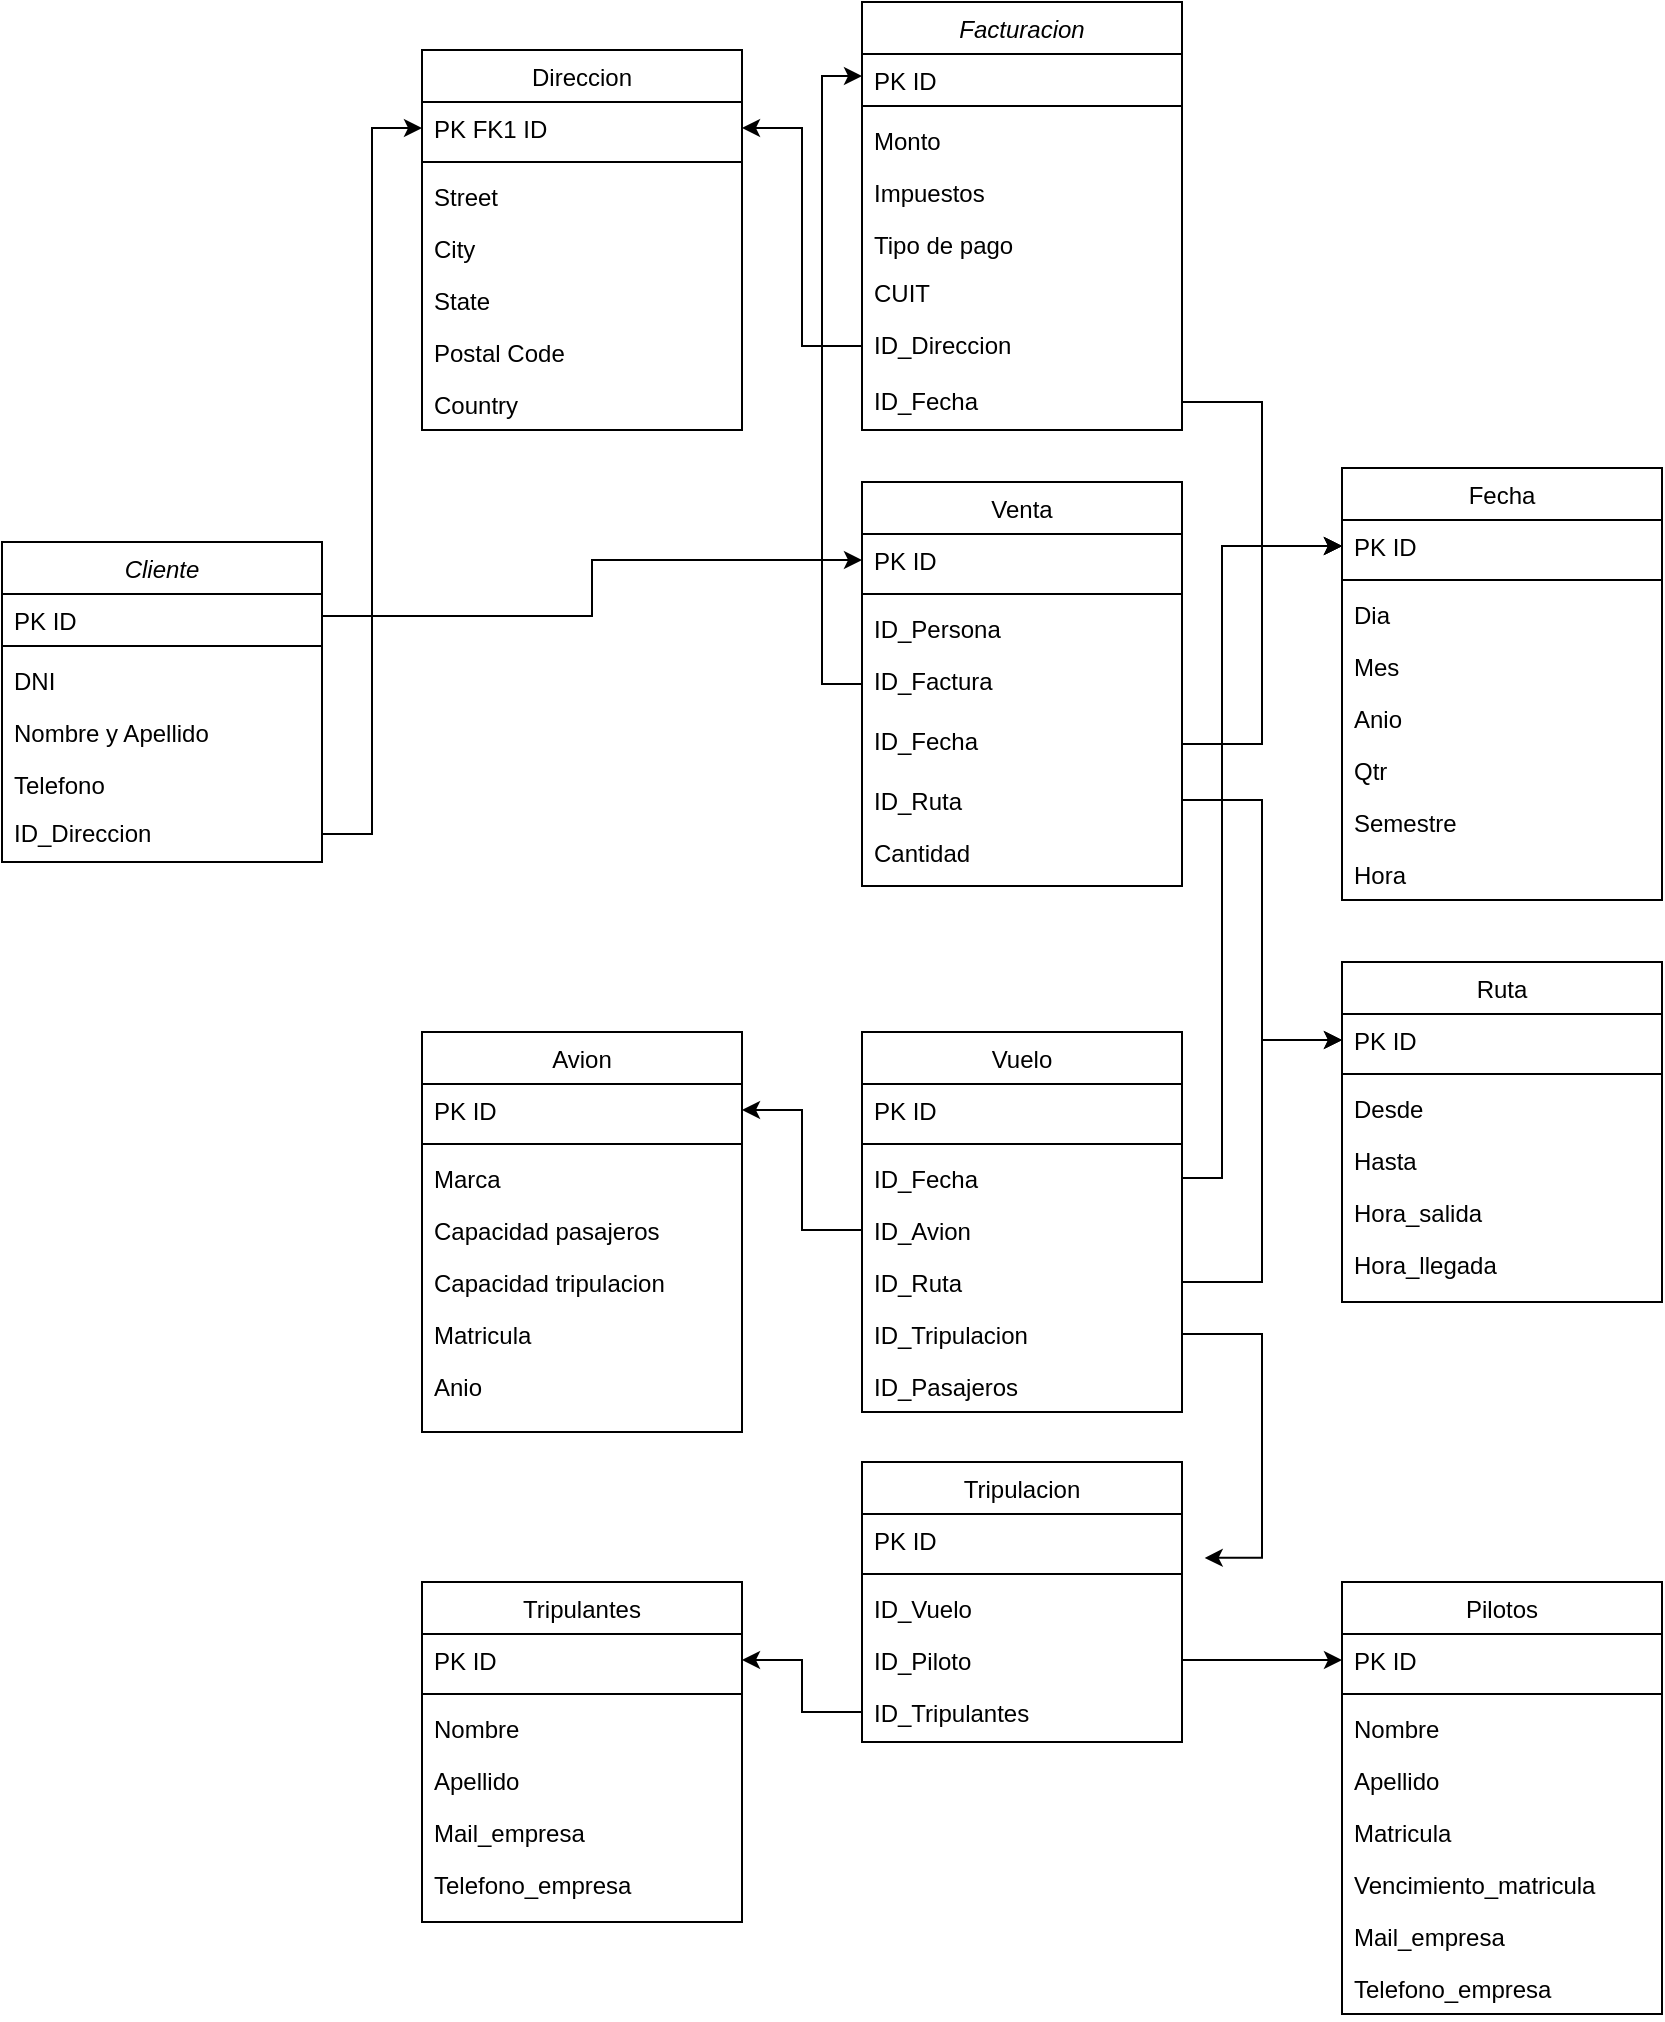 <mxfile version="22.1.21" type="github">
  <diagram id="C5RBs43oDa-KdzZeNtuy" name="Page-1">
    <mxGraphModel dx="1400" dy="1865" grid="1" gridSize="10" guides="1" tooltips="1" connect="1" arrows="1" fold="1" page="1" pageScale="1" pageWidth="827" pageHeight="1169" math="0" shadow="0">
      <root>
        <mxCell id="WIyWlLk6GJQsqaUBKTNV-0" />
        <mxCell id="WIyWlLk6GJQsqaUBKTNV-1" parent="WIyWlLk6GJQsqaUBKTNV-0" />
        <mxCell id="zkfFHV4jXpPFQw0GAbJ--0" value="Cliente" style="swimlane;fontStyle=2;align=center;verticalAlign=top;childLayout=stackLayout;horizontal=1;startSize=26;horizontalStack=0;resizeParent=1;resizeLast=0;collapsible=1;marginBottom=0;rounded=0;shadow=0;strokeWidth=1;" parent="WIyWlLk6GJQsqaUBKTNV-1" vertex="1">
          <mxGeometry x="20" y="90" width="160" height="160" as="geometry">
            <mxRectangle x="220" y="120" width="160" height="26" as="alternateBounds" />
          </mxGeometry>
        </mxCell>
        <mxCell id="zkfFHV4jXpPFQw0GAbJ--1" value="PK ID" style="text;align=left;verticalAlign=top;spacingLeft=4;spacingRight=4;overflow=hidden;rotatable=0;points=[[0,0.5],[1,0.5]];portConstraint=eastwest;" parent="zkfFHV4jXpPFQw0GAbJ--0" vertex="1">
          <mxGeometry y="26" width="160" height="22" as="geometry" />
        </mxCell>
        <mxCell id="vyVPc0j1mXioFstfJVL9-6" value="" style="line;html=1;strokeWidth=1;align=left;verticalAlign=middle;spacingTop=-1;spacingLeft=3;spacingRight=3;rotatable=0;labelPosition=right;points=[];portConstraint=eastwest;" vertex="1" parent="zkfFHV4jXpPFQw0GAbJ--0">
          <mxGeometry y="48" width="160" height="8" as="geometry" />
        </mxCell>
        <mxCell id="vyVPc0j1mXioFstfJVL9-7" value="DNI" style="text;align=left;verticalAlign=top;spacingLeft=4;spacingRight=4;overflow=hidden;rotatable=0;points=[[0,0.5],[1,0.5]];portConstraint=eastwest;rounded=0;shadow=0;html=0;" vertex="1" parent="zkfFHV4jXpPFQw0GAbJ--0">
          <mxGeometry y="56" width="160" height="26" as="geometry" />
        </mxCell>
        <mxCell id="zkfFHV4jXpPFQw0GAbJ--2" value="Nombre y Apellido" style="text;align=left;verticalAlign=top;spacingLeft=4;spacingRight=4;overflow=hidden;rotatable=0;points=[[0,0.5],[1,0.5]];portConstraint=eastwest;rounded=0;shadow=0;html=0;" parent="zkfFHV4jXpPFQw0GAbJ--0" vertex="1">
          <mxGeometry y="82" width="160" height="26" as="geometry" />
        </mxCell>
        <mxCell id="vyVPc0j1mXioFstfJVL9-1" value="Telefono" style="text;align=left;verticalAlign=top;spacingLeft=4;spacingRight=4;overflow=hidden;rotatable=0;points=[[0,0.5],[1,0.5]];portConstraint=eastwest;rounded=0;shadow=0;html=0;" vertex="1" parent="zkfFHV4jXpPFQw0GAbJ--0">
          <mxGeometry y="108" width="160" height="24" as="geometry" />
        </mxCell>
        <mxCell id="zkfFHV4jXpPFQw0GAbJ--3" value="ID_Direccion" style="text;align=left;verticalAlign=top;spacingLeft=4;spacingRight=4;overflow=hidden;rotatable=0;points=[[0,0.5],[1,0.5]];portConstraint=eastwest;rounded=0;shadow=0;html=0;" parent="zkfFHV4jXpPFQw0GAbJ--0" vertex="1">
          <mxGeometry y="132" width="160" height="28" as="geometry" />
        </mxCell>
        <mxCell id="zkfFHV4jXpPFQw0GAbJ--6" value="Venta" style="swimlane;fontStyle=0;align=center;verticalAlign=top;childLayout=stackLayout;horizontal=1;startSize=26;horizontalStack=0;resizeParent=1;resizeLast=0;collapsible=1;marginBottom=0;rounded=0;shadow=0;strokeWidth=1;" parent="WIyWlLk6GJQsqaUBKTNV-1" vertex="1">
          <mxGeometry x="450" y="60" width="160" height="202" as="geometry">
            <mxRectangle x="130" y="380" width="160" height="26" as="alternateBounds" />
          </mxGeometry>
        </mxCell>
        <mxCell id="zkfFHV4jXpPFQw0GAbJ--7" value="PK ID" style="text;align=left;verticalAlign=top;spacingLeft=4;spacingRight=4;overflow=hidden;rotatable=0;points=[[0,0.5],[1,0.5]];portConstraint=eastwest;" parent="zkfFHV4jXpPFQw0GAbJ--6" vertex="1">
          <mxGeometry y="26" width="160" height="26" as="geometry" />
        </mxCell>
        <mxCell id="vyVPc0j1mXioFstfJVL9-13" value="" style="line;html=1;strokeWidth=1;align=left;verticalAlign=middle;spacingTop=-1;spacingLeft=3;spacingRight=3;rotatable=0;labelPosition=right;points=[];portConstraint=eastwest;" vertex="1" parent="zkfFHV4jXpPFQw0GAbJ--6">
          <mxGeometry y="52" width="160" height="8" as="geometry" />
        </mxCell>
        <mxCell id="zkfFHV4jXpPFQw0GAbJ--8" value="ID_Persona" style="text;align=left;verticalAlign=top;spacingLeft=4;spacingRight=4;overflow=hidden;rotatable=0;points=[[0,0.5],[1,0.5]];portConstraint=eastwest;rounded=0;shadow=0;html=0;" parent="zkfFHV4jXpPFQw0GAbJ--6" vertex="1">
          <mxGeometry y="60" width="160" height="26" as="geometry" />
        </mxCell>
        <mxCell id="vyVPc0j1mXioFstfJVL9-26" value="ID_Factura" style="text;align=left;verticalAlign=top;spacingLeft=4;spacingRight=4;overflow=hidden;rotatable=0;points=[[0,0.5],[1,0.5]];portConstraint=eastwest;rounded=0;shadow=0;html=0;" vertex="1" parent="zkfFHV4jXpPFQw0GAbJ--6">
          <mxGeometry y="86" width="160" height="30" as="geometry" />
        </mxCell>
        <mxCell id="vyVPc0j1mXioFstfJVL9-14" value="ID_Fecha" style="text;align=left;verticalAlign=top;spacingLeft=4;spacingRight=4;overflow=hidden;rotatable=0;points=[[0,0.5],[1,0.5]];portConstraint=eastwest;rounded=0;shadow=0;html=0;" vertex="1" parent="zkfFHV4jXpPFQw0GAbJ--6">
          <mxGeometry y="116" width="160" height="30" as="geometry" />
        </mxCell>
        <mxCell id="vyVPc0j1mXioFstfJVL9-10" value="ID_Ruta" style="text;align=left;verticalAlign=top;spacingLeft=4;spacingRight=4;overflow=hidden;rotatable=0;points=[[0,0.5],[1,0.5]];portConstraint=eastwest;rounded=0;shadow=0;html=0;" vertex="1" parent="zkfFHV4jXpPFQw0GAbJ--6">
          <mxGeometry y="146" width="160" height="26" as="geometry" />
        </mxCell>
        <mxCell id="vyVPc0j1mXioFstfJVL9-12" value="Cantidad " style="text;align=left;verticalAlign=top;spacingLeft=4;spacingRight=4;overflow=hidden;rotatable=0;points=[[0,0.5],[1,0.5]];portConstraint=eastwest;rounded=0;shadow=0;html=0;" vertex="1" parent="zkfFHV4jXpPFQw0GAbJ--6">
          <mxGeometry y="172" width="160" height="30" as="geometry" />
        </mxCell>
        <mxCell id="zkfFHV4jXpPFQw0GAbJ--13" value="Fecha" style="swimlane;fontStyle=0;align=center;verticalAlign=top;childLayout=stackLayout;horizontal=1;startSize=26;horizontalStack=0;resizeParent=1;resizeLast=0;collapsible=1;marginBottom=0;rounded=0;shadow=0;strokeWidth=1;" parent="WIyWlLk6GJQsqaUBKTNV-1" vertex="1">
          <mxGeometry x="690" y="53" width="160" height="216" as="geometry">
            <mxRectangle x="340" y="380" width="170" height="26" as="alternateBounds" />
          </mxGeometry>
        </mxCell>
        <mxCell id="zkfFHV4jXpPFQw0GAbJ--14" value="PK ID" style="text;align=left;verticalAlign=top;spacingLeft=4;spacingRight=4;overflow=hidden;rotatable=0;points=[[0,0.5],[1,0.5]];portConstraint=eastwest;" parent="zkfFHV4jXpPFQw0GAbJ--13" vertex="1">
          <mxGeometry y="26" width="160" height="26" as="geometry" />
        </mxCell>
        <mxCell id="vyVPc0j1mXioFstfJVL9-25" value="" style="line;html=1;strokeWidth=1;align=left;verticalAlign=middle;spacingTop=-1;spacingLeft=3;spacingRight=3;rotatable=0;labelPosition=right;points=[];portConstraint=eastwest;" vertex="1" parent="zkfFHV4jXpPFQw0GAbJ--13">
          <mxGeometry y="52" width="160" height="8" as="geometry" />
        </mxCell>
        <mxCell id="vyVPc0j1mXioFstfJVL9-17" value="Dia" style="text;align=left;verticalAlign=top;spacingLeft=4;spacingRight=4;overflow=hidden;rotatable=0;points=[[0,0.5],[1,0.5]];portConstraint=eastwest;" vertex="1" parent="zkfFHV4jXpPFQw0GAbJ--13">
          <mxGeometry y="60" width="160" height="26" as="geometry" />
        </mxCell>
        <mxCell id="vyVPc0j1mXioFstfJVL9-18" value="Mes" style="text;align=left;verticalAlign=top;spacingLeft=4;spacingRight=4;overflow=hidden;rotatable=0;points=[[0,0.5],[1,0.5]];portConstraint=eastwest;" vertex="1" parent="zkfFHV4jXpPFQw0GAbJ--13">
          <mxGeometry y="86" width="160" height="26" as="geometry" />
        </mxCell>
        <mxCell id="vyVPc0j1mXioFstfJVL9-19" value="Anio" style="text;align=left;verticalAlign=top;spacingLeft=4;spacingRight=4;overflow=hidden;rotatable=0;points=[[0,0.5],[1,0.5]];portConstraint=eastwest;" vertex="1" parent="zkfFHV4jXpPFQw0GAbJ--13">
          <mxGeometry y="112" width="160" height="26" as="geometry" />
        </mxCell>
        <mxCell id="vyVPc0j1mXioFstfJVL9-20" value="Qtr" style="text;align=left;verticalAlign=top;spacingLeft=4;spacingRight=4;overflow=hidden;rotatable=0;points=[[0,0.5],[1,0.5]];portConstraint=eastwest;" vertex="1" parent="zkfFHV4jXpPFQw0GAbJ--13">
          <mxGeometry y="138" width="160" height="26" as="geometry" />
        </mxCell>
        <mxCell id="vyVPc0j1mXioFstfJVL9-21" value="Semestre" style="text;align=left;verticalAlign=top;spacingLeft=4;spacingRight=4;overflow=hidden;rotatable=0;points=[[0,0.5],[1,0.5]];portConstraint=eastwest;" vertex="1" parent="zkfFHV4jXpPFQw0GAbJ--13">
          <mxGeometry y="164" width="160" height="26" as="geometry" />
        </mxCell>
        <mxCell id="vyVPc0j1mXioFstfJVL9-22" value="Hora" style="text;align=left;verticalAlign=top;spacingLeft=4;spacingRight=4;overflow=hidden;rotatable=0;points=[[0,0.5],[1,0.5]];portConstraint=eastwest;" vertex="1" parent="zkfFHV4jXpPFQw0GAbJ--13">
          <mxGeometry y="190" width="160" height="26" as="geometry" />
        </mxCell>
        <mxCell id="zkfFHV4jXpPFQw0GAbJ--17" value="Direccion" style="swimlane;fontStyle=0;align=center;verticalAlign=top;childLayout=stackLayout;horizontal=1;startSize=26;horizontalStack=0;resizeParent=1;resizeLast=0;collapsible=1;marginBottom=0;rounded=0;shadow=0;strokeWidth=1;" parent="WIyWlLk6GJQsqaUBKTNV-1" vertex="1">
          <mxGeometry x="230" y="-156" width="160" height="190" as="geometry">
            <mxRectangle x="550" y="140" width="160" height="26" as="alternateBounds" />
          </mxGeometry>
        </mxCell>
        <mxCell id="vyVPc0j1mXioFstfJVL9-4" value="PK FK1 ID" style="text;align=left;verticalAlign=top;spacingLeft=4;spacingRight=4;overflow=hidden;rotatable=0;points=[[0,0.5],[1,0.5]];portConstraint=eastwest;" vertex="1" parent="zkfFHV4jXpPFQw0GAbJ--17">
          <mxGeometry y="26" width="160" height="26" as="geometry" />
        </mxCell>
        <mxCell id="vyVPc0j1mXioFstfJVL9-9" value="" style="line;html=1;strokeWidth=1;align=left;verticalAlign=middle;spacingTop=-1;spacingLeft=3;spacingRight=3;rotatable=0;labelPosition=right;points=[];portConstraint=eastwest;" vertex="1" parent="zkfFHV4jXpPFQw0GAbJ--17">
          <mxGeometry y="52" width="160" height="8" as="geometry" />
        </mxCell>
        <mxCell id="zkfFHV4jXpPFQw0GAbJ--18" value="Street" style="text;align=left;verticalAlign=top;spacingLeft=4;spacingRight=4;overflow=hidden;rotatable=0;points=[[0,0.5],[1,0.5]];portConstraint=eastwest;" parent="zkfFHV4jXpPFQw0GAbJ--17" vertex="1">
          <mxGeometry y="60" width="160" height="26" as="geometry" />
        </mxCell>
        <mxCell id="zkfFHV4jXpPFQw0GAbJ--19" value="City" style="text;align=left;verticalAlign=top;spacingLeft=4;spacingRight=4;overflow=hidden;rotatable=0;points=[[0,0.5],[1,0.5]];portConstraint=eastwest;rounded=0;shadow=0;html=0;" parent="zkfFHV4jXpPFQw0GAbJ--17" vertex="1">
          <mxGeometry y="86" width="160" height="26" as="geometry" />
        </mxCell>
        <mxCell id="zkfFHV4jXpPFQw0GAbJ--20" value="State" style="text;align=left;verticalAlign=top;spacingLeft=4;spacingRight=4;overflow=hidden;rotatable=0;points=[[0,0.5],[1,0.5]];portConstraint=eastwest;rounded=0;shadow=0;html=0;" parent="zkfFHV4jXpPFQw0GAbJ--17" vertex="1">
          <mxGeometry y="112" width="160" height="26" as="geometry" />
        </mxCell>
        <mxCell id="zkfFHV4jXpPFQw0GAbJ--21" value="Postal Code" style="text;align=left;verticalAlign=top;spacingLeft=4;spacingRight=4;overflow=hidden;rotatable=0;points=[[0,0.5],[1,0.5]];portConstraint=eastwest;rounded=0;shadow=0;html=0;" parent="zkfFHV4jXpPFQw0GAbJ--17" vertex="1">
          <mxGeometry y="138" width="160" height="26" as="geometry" />
        </mxCell>
        <mxCell id="zkfFHV4jXpPFQw0GAbJ--22" value="Country" style="text;align=left;verticalAlign=top;spacingLeft=4;spacingRight=4;overflow=hidden;rotatable=0;points=[[0,0.5],[1,0.5]];portConstraint=eastwest;rounded=0;shadow=0;html=0;" parent="zkfFHV4jXpPFQw0GAbJ--17" vertex="1">
          <mxGeometry y="164" width="160" height="26" as="geometry" />
        </mxCell>
        <mxCell id="vyVPc0j1mXioFstfJVL9-28" value="Ruta" style="swimlane;fontStyle=0;align=center;verticalAlign=top;childLayout=stackLayout;horizontal=1;startSize=26;horizontalStack=0;resizeParent=1;resizeLast=0;collapsible=1;marginBottom=0;rounded=0;shadow=0;strokeWidth=1;" vertex="1" parent="WIyWlLk6GJQsqaUBKTNV-1">
          <mxGeometry x="690" y="300" width="160" height="170" as="geometry">
            <mxRectangle x="340" y="380" width="170" height="26" as="alternateBounds" />
          </mxGeometry>
        </mxCell>
        <mxCell id="vyVPc0j1mXioFstfJVL9-29" value="PK ID" style="text;align=left;verticalAlign=top;spacingLeft=4;spacingRight=4;overflow=hidden;rotatable=0;points=[[0,0.5],[1,0.5]];portConstraint=eastwest;" vertex="1" parent="vyVPc0j1mXioFstfJVL9-28">
          <mxGeometry y="26" width="160" height="26" as="geometry" />
        </mxCell>
        <mxCell id="vyVPc0j1mXioFstfJVL9-30" value="" style="line;html=1;strokeWidth=1;align=left;verticalAlign=middle;spacingTop=-1;spacingLeft=3;spacingRight=3;rotatable=0;labelPosition=right;points=[];portConstraint=eastwest;" vertex="1" parent="vyVPc0j1mXioFstfJVL9-28">
          <mxGeometry y="52" width="160" height="8" as="geometry" />
        </mxCell>
        <mxCell id="vyVPc0j1mXioFstfJVL9-31" value="Desde" style="text;align=left;verticalAlign=top;spacingLeft=4;spacingRight=4;overflow=hidden;rotatable=0;points=[[0,0.5],[1,0.5]];portConstraint=eastwest;" vertex="1" parent="vyVPc0j1mXioFstfJVL9-28">
          <mxGeometry y="60" width="160" height="26" as="geometry" />
        </mxCell>
        <mxCell id="vyVPc0j1mXioFstfJVL9-32" value="Hasta" style="text;align=left;verticalAlign=top;spacingLeft=4;spacingRight=4;overflow=hidden;rotatable=0;points=[[0,0.5],[1,0.5]];portConstraint=eastwest;" vertex="1" parent="vyVPc0j1mXioFstfJVL9-28">
          <mxGeometry y="86" width="160" height="26" as="geometry" />
        </mxCell>
        <mxCell id="vyVPc0j1mXioFstfJVL9-33" value="Hora_salida" style="text;align=left;verticalAlign=top;spacingLeft=4;spacingRight=4;overflow=hidden;rotatable=0;points=[[0,0.5],[1,0.5]];portConstraint=eastwest;" vertex="1" parent="vyVPc0j1mXioFstfJVL9-28">
          <mxGeometry y="112" width="160" height="26" as="geometry" />
        </mxCell>
        <mxCell id="vyVPc0j1mXioFstfJVL9-34" value="Hora_llegada" style="text;align=left;verticalAlign=top;spacingLeft=4;spacingRight=4;overflow=hidden;rotatable=0;points=[[0,0.5],[1,0.5]];portConstraint=eastwest;" vertex="1" parent="vyVPc0j1mXioFstfJVL9-28">
          <mxGeometry y="138" width="160" height="26" as="geometry" />
        </mxCell>
        <mxCell id="vyVPc0j1mXioFstfJVL9-37" style="edgeStyle=orthogonalEdgeStyle;rounded=0;orthogonalLoop=1;jettySize=auto;html=1;entryX=0;entryY=0.5;entryDx=0;entryDy=0;" edge="1" parent="WIyWlLk6GJQsqaUBKTNV-1" source="vyVPc0j1mXioFstfJVL9-10" target="vyVPc0j1mXioFstfJVL9-29">
          <mxGeometry relative="1" as="geometry">
            <Array as="points">
              <mxPoint x="650" y="219" />
              <mxPoint x="650" y="339" />
            </Array>
          </mxGeometry>
        </mxCell>
        <mxCell id="vyVPc0j1mXioFstfJVL9-47" value="Avion" style="swimlane;fontStyle=0;align=center;verticalAlign=top;childLayout=stackLayout;horizontal=1;startSize=26;horizontalStack=0;resizeParent=1;resizeLast=0;collapsible=1;marginBottom=0;rounded=0;shadow=0;strokeWidth=1;" vertex="1" parent="WIyWlLk6GJQsqaUBKTNV-1">
          <mxGeometry x="230" y="335" width="160" height="200" as="geometry">
            <mxRectangle x="340" y="380" width="170" height="26" as="alternateBounds" />
          </mxGeometry>
        </mxCell>
        <mxCell id="vyVPc0j1mXioFstfJVL9-48" value="PK ID" style="text;align=left;verticalAlign=top;spacingLeft=4;spacingRight=4;overflow=hidden;rotatable=0;points=[[0,0.5],[1,0.5]];portConstraint=eastwest;" vertex="1" parent="vyVPc0j1mXioFstfJVL9-47">
          <mxGeometry y="26" width="160" height="26" as="geometry" />
        </mxCell>
        <mxCell id="vyVPc0j1mXioFstfJVL9-49" value="" style="line;html=1;strokeWidth=1;align=left;verticalAlign=middle;spacingTop=-1;spacingLeft=3;spacingRight=3;rotatable=0;labelPosition=right;points=[];portConstraint=eastwest;" vertex="1" parent="vyVPc0j1mXioFstfJVL9-47">
          <mxGeometry y="52" width="160" height="8" as="geometry" />
        </mxCell>
        <mxCell id="vyVPc0j1mXioFstfJVL9-50" value="Marca" style="text;align=left;verticalAlign=top;spacingLeft=4;spacingRight=4;overflow=hidden;rotatable=0;points=[[0,0.5],[1,0.5]];portConstraint=eastwest;" vertex="1" parent="vyVPc0j1mXioFstfJVL9-47">
          <mxGeometry y="60" width="160" height="26" as="geometry" />
        </mxCell>
        <mxCell id="vyVPc0j1mXioFstfJVL9-51" value="Capacidad pasajeros" style="text;align=left;verticalAlign=top;spacingLeft=4;spacingRight=4;overflow=hidden;rotatable=0;points=[[0,0.5],[1,0.5]];portConstraint=eastwest;" vertex="1" parent="vyVPc0j1mXioFstfJVL9-47">
          <mxGeometry y="86" width="160" height="26" as="geometry" />
        </mxCell>
        <mxCell id="vyVPc0j1mXioFstfJVL9-52" value="Capacidad tripulacion" style="text;align=left;verticalAlign=top;spacingLeft=4;spacingRight=4;overflow=hidden;rotatable=0;points=[[0,0.5],[1,0.5]];portConstraint=eastwest;" vertex="1" parent="vyVPc0j1mXioFstfJVL9-47">
          <mxGeometry y="112" width="160" height="26" as="geometry" />
        </mxCell>
        <mxCell id="vyVPc0j1mXioFstfJVL9-53" value="Matricula" style="text;align=left;verticalAlign=top;spacingLeft=4;spacingRight=4;overflow=hidden;rotatable=0;points=[[0,0.5],[1,0.5]];portConstraint=eastwest;" vertex="1" parent="vyVPc0j1mXioFstfJVL9-47">
          <mxGeometry y="138" width="160" height="26" as="geometry" />
        </mxCell>
        <mxCell id="vyVPc0j1mXioFstfJVL9-54" value="Anio" style="text;align=left;verticalAlign=top;spacingLeft=4;spacingRight=4;overflow=hidden;rotatable=0;points=[[0,0.5],[1,0.5]];portConstraint=eastwest;" vertex="1" parent="vyVPc0j1mXioFstfJVL9-47">
          <mxGeometry y="164" width="160" height="26" as="geometry" />
        </mxCell>
        <mxCell id="vyVPc0j1mXioFstfJVL9-56" value="Facturacion" style="swimlane;fontStyle=2;align=center;verticalAlign=top;childLayout=stackLayout;horizontal=1;startSize=26;horizontalStack=0;resizeParent=1;resizeLast=0;collapsible=1;marginBottom=0;rounded=0;shadow=0;strokeWidth=1;" vertex="1" parent="WIyWlLk6GJQsqaUBKTNV-1">
          <mxGeometry x="450" y="-180" width="160" height="214" as="geometry">
            <mxRectangle x="220" y="120" width="160" height="26" as="alternateBounds" />
          </mxGeometry>
        </mxCell>
        <mxCell id="vyVPc0j1mXioFstfJVL9-57" value="PK ID" style="text;align=left;verticalAlign=top;spacingLeft=4;spacingRight=4;overflow=hidden;rotatable=0;points=[[0,0.5],[1,0.5]];portConstraint=eastwest;" vertex="1" parent="vyVPc0j1mXioFstfJVL9-56">
          <mxGeometry y="26" width="160" height="22" as="geometry" />
        </mxCell>
        <mxCell id="vyVPc0j1mXioFstfJVL9-58" value="" style="line;html=1;strokeWidth=1;align=left;verticalAlign=middle;spacingTop=-1;spacingLeft=3;spacingRight=3;rotatable=0;labelPosition=right;points=[];portConstraint=eastwest;" vertex="1" parent="vyVPc0j1mXioFstfJVL9-56">
          <mxGeometry y="48" width="160" height="8" as="geometry" />
        </mxCell>
        <mxCell id="vyVPc0j1mXioFstfJVL9-59" value="Monto" style="text;align=left;verticalAlign=top;spacingLeft=4;spacingRight=4;overflow=hidden;rotatable=0;points=[[0,0.5],[1,0.5]];portConstraint=eastwest;rounded=0;shadow=0;html=0;" vertex="1" parent="vyVPc0j1mXioFstfJVL9-56">
          <mxGeometry y="56" width="160" height="26" as="geometry" />
        </mxCell>
        <mxCell id="vyVPc0j1mXioFstfJVL9-60" value="Impuestos" style="text;align=left;verticalAlign=top;spacingLeft=4;spacingRight=4;overflow=hidden;rotatable=0;points=[[0,0.5],[1,0.5]];portConstraint=eastwest;rounded=0;shadow=0;html=0;" vertex="1" parent="vyVPc0j1mXioFstfJVL9-56">
          <mxGeometry y="82" width="160" height="26" as="geometry" />
        </mxCell>
        <mxCell id="vyVPc0j1mXioFstfJVL9-61" value="Tipo de pago" style="text;align=left;verticalAlign=top;spacingLeft=4;spacingRight=4;overflow=hidden;rotatable=0;points=[[0,0.5],[1,0.5]];portConstraint=eastwest;rounded=0;shadow=0;html=0;" vertex="1" parent="vyVPc0j1mXioFstfJVL9-56">
          <mxGeometry y="108" width="160" height="24" as="geometry" />
        </mxCell>
        <mxCell id="vyVPc0j1mXioFstfJVL9-62" value="CUIT" style="text;align=left;verticalAlign=top;spacingLeft=4;spacingRight=4;overflow=hidden;rotatable=0;points=[[0,0.5],[1,0.5]];portConstraint=eastwest;rounded=0;shadow=0;html=0;" vertex="1" parent="vyVPc0j1mXioFstfJVL9-56">
          <mxGeometry y="132" width="160" height="26" as="geometry" />
        </mxCell>
        <mxCell id="vyVPc0j1mXioFstfJVL9-63" value="ID_Direccion" style="text;align=left;verticalAlign=top;spacingLeft=4;spacingRight=4;overflow=hidden;rotatable=0;points=[[0,0.5],[1,0.5]];portConstraint=eastwest;rounded=0;shadow=0;html=0;" vertex="1" parent="vyVPc0j1mXioFstfJVL9-56">
          <mxGeometry y="158" width="160" height="28" as="geometry" />
        </mxCell>
        <mxCell id="vyVPc0j1mXioFstfJVL9-65" value="ID_Fecha" style="text;align=left;verticalAlign=top;spacingLeft=4;spacingRight=4;overflow=hidden;rotatable=0;points=[[0,0.5],[1,0.5]];portConstraint=eastwest;rounded=0;shadow=0;html=0;" vertex="1" parent="vyVPc0j1mXioFstfJVL9-56">
          <mxGeometry y="186" width="160" height="28" as="geometry" />
        </mxCell>
        <mxCell id="vyVPc0j1mXioFstfJVL9-64" style="edgeStyle=orthogonalEdgeStyle;rounded=0;orthogonalLoop=1;jettySize=auto;html=1;entryX=1;entryY=0.5;entryDx=0;entryDy=0;" edge="1" parent="WIyWlLk6GJQsqaUBKTNV-1" source="vyVPc0j1mXioFstfJVL9-63" target="vyVPc0j1mXioFstfJVL9-4">
          <mxGeometry relative="1" as="geometry" />
        </mxCell>
        <mxCell id="vyVPc0j1mXioFstfJVL9-66" style="edgeStyle=orthogonalEdgeStyle;rounded=0;orthogonalLoop=1;jettySize=auto;html=1;entryX=0;entryY=0.5;entryDx=0;entryDy=0;" edge="1" parent="WIyWlLk6GJQsqaUBKTNV-1" source="vyVPc0j1mXioFstfJVL9-65" target="zkfFHV4jXpPFQw0GAbJ--14">
          <mxGeometry relative="1" as="geometry">
            <Array as="points">
              <mxPoint x="650" y="20" />
              <mxPoint x="650" y="92" />
            </Array>
          </mxGeometry>
        </mxCell>
        <mxCell id="vyVPc0j1mXioFstfJVL9-68" style="edgeStyle=orthogonalEdgeStyle;rounded=0;orthogonalLoop=1;jettySize=auto;html=1;entryX=0;entryY=0.5;entryDx=0;entryDy=0;" edge="1" parent="WIyWlLk6GJQsqaUBKTNV-1" source="vyVPc0j1mXioFstfJVL9-26" target="vyVPc0j1mXioFstfJVL9-57">
          <mxGeometry relative="1" as="geometry" />
        </mxCell>
        <mxCell id="vyVPc0j1mXioFstfJVL9-70" value="Vuelo" style="swimlane;fontStyle=0;align=center;verticalAlign=top;childLayout=stackLayout;horizontal=1;startSize=26;horizontalStack=0;resizeParent=1;resizeLast=0;collapsible=1;marginBottom=0;rounded=0;shadow=0;strokeWidth=1;" vertex="1" parent="WIyWlLk6GJQsqaUBKTNV-1">
          <mxGeometry x="450" y="335" width="160" height="190" as="geometry">
            <mxRectangle x="340" y="380" width="170" height="26" as="alternateBounds" />
          </mxGeometry>
        </mxCell>
        <mxCell id="vyVPc0j1mXioFstfJVL9-71" value="PK ID" style="text;align=left;verticalAlign=top;spacingLeft=4;spacingRight=4;overflow=hidden;rotatable=0;points=[[0,0.5],[1,0.5]];portConstraint=eastwest;" vertex="1" parent="vyVPc0j1mXioFstfJVL9-70">
          <mxGeometry y="26" width="160" height="26" as="geometry" />
        </mxCell>
        <mxCell id="vyVPc0j1mXioFstfJVL9-72" value="" style="line;html=1;strokeWidth=1;align=left;verticalAlign=middle;spacingTop=-1;spacingLeft=3;spacingRight=3;rotatable=0;labelPosition=right;points=[];portConstraint=eastwest;" vertex="1" parent="vyVPc0j1mXioFstfJVL9-70">
          <mxGeometry y="52" width="160" height="8" as="geometry" />
        </mxCell>
        <mxCell id="vyVPc0j1mXioFstfJVL9-113" value="ID_Fecha" style="text;align=left;verticalAlign=top;spacingLeft=4;spacingRight=4;overflow=hidden;rotatable=0;points=[[0,0.5],[1,0.5]];portConstraint=eastwest;" vertex="1" parent="vyVPc0j1mXioFstfJVL9-70">
          <mxGeometry y="60" width="160" height="26" as="geometry" />
        </mxCell>
        <mxCell id="vyVPc0j1mXioFstfJVL9-80" value="ID_Avion" style="text;align=left;verticalAlign=top;spacingLeft=4;spacingRight=4;overflow=hidden;rotatable=0;points=[[0,0.5],[1,0.5]];portConstraint=eastwest;" vertex="1" parent="vyVPc0j1mXioFstfJVL9-70">
          <mxGeometry y="86" width="160" height="26" as="geometry" />
        </mxCell>
        <mxCell id="vyVPc0j1mXioFstfJVL9-73" value="ID_Ruta" style="text;align=left;verticalAlign=top;spacingLeft=4;spacingRight=4;overflow=hidden;rotatable=0;points=[[0,0.5],[1,0.5]];portConstraint=eastwest;" vertex="1" parent="vyVPc0j1mXioFstfJVL9-70">
          <mxGeometry y="112" width="160" height="26" as="geometry" />
        </mxCell>
        <mxCell id="vyVPc0j1mXioFstfJVL9-74" value="ID_Tripulacion" style="text;align=left;verticalAlign=top;spacingLeft=4;spacingRight=4;overflow=hidden;rotatable=0;points=[[0,0.5],[1,0.5]];portConstraint=eastwest;" vertex="1" parent="vyVPc0j1mXioFstfJVL9-70">
          <mxGeometry y="138" width="160" height="26" as="geometry" />
        </mxCell>
        <mxCell id="vyVPc0j1mXioFstfJVL9-75" value="ID_Pasajeros" style="text;align=left;verticalAlign=top;spacingLeft=4;spacingRight=4;overflow=hidden;rotatable=0;points=[[0,0.5],[1,0.5]];portConstraint=eastwest;" vertex="1" parent="vyVPc0j1mXioFstfJVL9-70">
          <mxGeometry y="164" width="160" height="26" as="geometry" />
        </mxCell>
        <mxCell id="vyVPc0j1mXioFstfJVL9-78" style="edgeStyle=orthogonalEdgeStyle;rounded=0;orthogonalLoop=1;jettySize=auto;html=1;entryX=0;entryY=0.5;entryDx=0;entryDy=0;" edge="1" parent="WIyWlLk6GJQsqaUBKTNV-1" source="vyVPc0j1mXioFstfJVL9-14" target="zkfFHV4jXpPFQw0GAbJ--14">
          <mxGeometry relative="1" as="geometry" />
        </mxCell>
        <mxCell id="vyVPc0j1mXioFstfJVL9-79" style="edgeStyle=orthogonalEdgeStyle;rounded=0;orthogonalLoop=1;jettySize=auto;html=1;entryX=0;entryY=0.5;entryDx=0;entryDy=0;" edge="1" parent="WIyWlLk6GJQsqaUBKTNV-1" source="vyVPc0j1mXioFstfJVL9-73" target="vyVPc0j1mXioFstfJVL9-29">
          <mxGeometry relative="1" as="geometry" />
        </mxCell>
        <mxCell id="vyVPc0j1mXioFstfJVL9-81" style="edgeStyle=orthogonalEdgeStyle;rounded=0;orthogonalLoop=1;jettySize=auto;html=1;entryX=1;entryY=0.5;entryDx=0;entryDy=0;" edge="1" parent="WIyWlLk6GJQsqaUBKTNV-1" source="vyVPc0j1mXioFstfJVL9-80" target="vyVPc0j1mXioFstfJVL9-48">
          <mxGeometry relative="1" as="geometry" />
        </mxCell>
        <mxCell id="vyVPc0j1mXioFstfJVL9-82" value="Tripulacion" style="swimlane;fontStyle=0;align=center;verticalAlign=top;childLayout=stackLayout;horizontal=1;startSize=26;horizontalStack=0;resizeParent=1;resizeLast=0;collapsible=1;marginBottom=0;rounded=0;shadow=0;strokeWidth=1;" vertex="1" parent="WIyWlLk6GJQsqaUBKTNV-1">
          <mxGeometry x="450" y="550" width="160" height="140" as="geometry">
            <mxRectangle x="340" y="380" width="170" height="26" as="alternateBounds" />
          </mxGeometry>
        </mxCell>
        <mxCell id="vyVPc0j1mXioFstfJVL9-83" value="PK ID" style="text;align=left;verticalAlign=top;spacingLeft=4;spacingRight=4;overflow=hidden;rotatable=0;points=[[0,0.5],[1,0.5]];portConstraint=eastwest;" vertex="1" parent="vyVPc0j1mXioFstfJVL9-82">
          <mxGeometry y="26" width="160" height="26" as="geometry" />
        </mxCell>
        <mxCell id="vyVPc0j1mXioFstfJVL9-84" value="" style="line;html=1;strokeWidth=1;align=left;verticalAlign=middle;spacingTop=-1;spacingLeft=3;spacingRight=3;rotatable=0;labelPosition=right;points=[];portConstraint=eastwest;" vertex="1" parent="vyVPc0j1mXioFstfJVL9-82">
          <mxGeometry y="52" width="160" height="8" as="geometry" />
        </mxCell>
        <mxCell id="vyVPc0j1mXioFstfJVL9-85" value="ID_Vuelo" style="text;align=left;verticalAlign=top;spacingLeft=4;spacingRight=4;overflow=hidden;rotatable=0;points=[[0,0.5],[1,0.5]];portConstraint=eastwest;" vertex="1" parent="vyVPc0j1mXioFstfJVL9-82">
          <mxGeometry y="60" width="160" height="26" as="geometry" />
        </mxCell>
        <mxCell id="vyVPc0j1mXioFstfJVL9-86" value="ID_Piloto" style="text;align=left;verticalAlign=top;spacingLeft=4;spacingRight=4;overflow=hidden;rotatable=0;points=[[0,0.5],[1,0.5]];portConstraint=eastwest;" vertex="1" parent="vyVPc0j1mXioFstfJVL9-82">
          <mxGeometry y="86" width="160" height="26" as="geometry" />
        </mxCell>
        <mxCell id="vyVPc0j1mXioFstfJVL9-87" value="ID_Tripulantes" style="text;align=left;verticalAlign=top;spacingLeft=4;spacingRight=4;overflow=hidden;rotatable=0;points=[[0,0.5],[1,0.5]];portConstraint=eastwest;" vertex="1" parent="vyVPc0j1mXioFstfJVL9-82">
          <mxGeometry y="112" width="160" height="26" as="geometry" />
        </mxCell>
        <mxCell id="vyVPc0j1mXioFstfJVL9-91" value="Pilotos" style="swimlane;fontStyle=0;align=center;verticalAlign=top;childLayout=stackLayout;horizontal=1;startSize=26;horizontalStack=0;resizeParent=1;resizeLast=0;collapsible=1;marginBottom=0;rounded=0;shadow=0;strokeWidth=1;" vertex="1" parent="WIyWlLk6GJQsqaUBKTNV-1">
          <mxGeometry x="690" y="610" width="160" height="216" as="geometry">
            <mxRectangle x="340" y="380" width="170" height="26" as="alternateBounds" />
          </mxGeometry>
        </mxCell>
        <mxCell id="vyVPc0j1mXioFstfJVL9-92" value="PK ID" style="text;align=left;verticalAlign=top;spacingLeft=4;spacingRight=4;overflow=hidden;rotatable=0;points=[[0,0.5],[1,0.5]];portConstraint=eastwest;" vertex="1" parent="vyVPc0j1mXioFstfJVL9-91">
          <mxGeometry y="26" width="160" height="26" as="geometry" />
        </mxCell>
        <mxCell id="vyVPc0j1mXioFstfJVL9-93" value="" style="line;html=1;strokeWidth=1;align=left;verticalAlign=middle;spacingTop=-1;spacingLeft=3;spacingRight=3;rotatable=0;labelPosition=right;points=[];portConstraint=eastwest;" vertex="1" parent="vyVPc0j1mXioFstfJVL9-91">
          <mxGeometry y="52" width="160" height="8" as="geometry" />
        </mxCell>
        <mxCell id="vyVPc0j1mXioFstfJVL9-94" value="Nombre" style="text;align=left;verticalAlign=top;spacingLeft=4;spacingRight=4;overflow=hidden;rotatable=0;points=[[0,0.5],[1,0.5]];portConstraint=eastwest;" vertex="1" parent="vyVPc0j1mXioFstfJVL9-91">
          <mxGeometry y="60" width="160" height="26" as="geometry" />
        </mxCell>
        <mxCell id="vyVPc0j1mXioFstfJVL9-95" value="Apellido" style="text;align=left;verticalAlign=top;spacingLeft=4;spacingRight=4;overflow=hidden;rotatable=0;points=[[0,0.5],[1,0.5]];portConstraint=eastwest;" vertex="1" parent="vyVPc0j1mXioFstfJVL9-91">
          <mxGeometry y="86" width="160" height="26" as="geometry" />
        </mxCell>
        <mxCell id="vyVPc0j1mXioFstfJVL9-96" value="Matricula" style="text;align=left;verticalAlign=top;spacingLeft=4;spacingRight=4;overflow=hidden;rotatable=0;points=[[0,0.5],[1,0.5]];portConstraint=eastwest;" vertex="1" parent="vyVPc0j1mXioFstfJVL9-91">
          <mxGeometry y="112" width="160" height="26" as="geometry" />
        </mxCell>
        <mxCell id="vyVPc0j1mXioFstfJVL9-97" value="Vencimiento_matricula" style="text;align=left;verticalAlign=top;spacingLeft=4;spacingRight=4;overflow=hidden;rotatable=0;points=[[0,0.5],[1,0.5]];portConstraint=eastwest;" vertex="1" parent="vyVPc0j1mXioFstfJVL9-91">
          <mxGeometry y="138" width="160" height="26" as="geometry" />
        </mxCell>
        <mxCell id="vyVPc0j1mXioFstfJVL9-107" value="Mail_empresa" style="text;align=left;verticalAlign=top;spacingLeft=4;spacingRight=4;overflow=hidden;rotatable=0;points=[[0,0.5],[1,0.5]];portConstraint=eastwest;" vertex="1" parent="vyVPc0j1mXioFstfJVL9-91">
          <mxGeometry y="164" width="160" height="26" as="geometry" />
        </mxCell>
        <mxCell id="vyVPc0j1mXioFstfJVL9-108" value="Telefono_empresa" style="text;align=left;verticalAlign=top;spacingLeft=4;spacingRight=4;overflow=hidden;rotatable=0;points=[[0,0.5],[1,0.5]];portConstraint=eastwest;" vertex="1" parent="vyVPc0j1mXioFstfJVL9-91">
          <mxGeometry y="190" width="160" height="26" as="geometry" />
        </mxCell>
        <mxCell id="vyVPc0j1mXioFstfJVL9-98" style="edgeStyle=orthogonalEdgeStyle;rounded=0;orthogonalLoop=1;jettySize=auto;html=1;" edge="1" parent="WIyWlLk6GJQsqaUBKTNV-1" source="vyVPc0j1mXioFstfJVL9-86" target="vyVPc0j1mXioFstfJVL9-92">
          <mxGeometry relative="1" as="geometry" />
        </mxCell>
        <mxCell id="vyVPc0j1mXioFstfJVL9-100" value="Tripulantes" style="swimlane;fontStyle=0;align=center;verticalAlign=top;childLayout=stackLayout;horizontal=1;startSize=26;horizontalStack=0;resizeParent=1;resizeLast=0;collapsible=1;marginBottom=0;rounded=0;shadow=0;strokeWidth=1;" vertex="1" parent="WIyWlLk6GJQsqaUBKTNV-1">
          <mxGeometry x="230" y="610" width="160" height="170" as="geometry">
            <mxRectangle x="340" y="380" width="170" height="26" as="alternateBounds" />
          </mxGeometry>
        </mxCell>
        <mxCell id="vyVPc0j1mXioFstfJVL9-101" value="PK ID" style="text;align=left;verticalAlign=top;spacingLeft=4;spacingRight=4;overflow=hidden;rotatable=0;points=[[0,0.5],[1,0.5]];portConstraint=eastwest;" vertex="1" parent="vyVPc0j1mXioFstfJVL9-100">
          <mxGeometry y="26" width="160" height="26" as="geometry" />
        </mxCell>
        <mxCell id="vyVPc0j1mXioFstfJVL9-102" value="" style="line;html=1;strokeWidth=1;align=left;verticalAlign=middle;spacingTop=-1;spacingLeft=3;spacingRight=3;rotatable=0;labelPosition=right;points=[];portConstraint=eastwest;" vertex="1" parent="vyVPc0j1mXioFstfJVL9-100">
          <mxGeometry y="52" width="160" height="8" as="geometry" />
        </mxCell>
        <mxCell id="vyVPc0j1mXioFstfJVL9-103" value="Nombre" style="text;align=left;verticalAlign=top;spacingLeft=4;spacingRight=4;overflow=hidden;rotatable=0;points=[[0,0.5],[1,0.5]];portConstraint=eastwest;" vertex="1" parent="vyVPc0j1mXioFstfJVL9-100">
          <mxGeometry y="60" width="160" height="26" as="geometry" />
        </mxCell>
        <mxCell id="vyVPc0j1mXioFstfJVL9-104" value="Apellido" style="text;align=left;verticalAlign=top;spacingLeft=4;spacingRight=4;overflow=hidden;rotatable=0;points=[[0,0.5],[1,0.5]];portConstraint=eastwest;" vertex="1" parent="vyVPc0j1mXioFstfJVL9-100">
          <mxGeometry y="86" width="160" height="26" as="geometry" />
        </mxCell>
        <mxCell id="vyVPc0j1mXioFstfJVL9-105" value="Mail_empresa" style="text;align=left;verticalAlign=top;spacingLeft=4;spacingRight=4;overflow=hidden;rotatable=0;points=[[0,0.5],[1,0.5]];portConstraint=eastwest;" vertex="1" parent="vyVPc0j1mXioFstfJVL9-100">
          <mxGeometry y="112" width="160" height="26" as="geometry" />
        </mxCell>
        <mxCell id="vyVPc0j1mXioFstfJVL9-106" value="Telefono_empresa" style="text;align=left;verticalAlign=top;spacingLeft=4;spacingRight=4;overflow=hidden;rotatable=0;points=[[0,0.5],[1,0.5]];portConstraint=eastwest;" vertex="1" parent="vyVPc0j1mXioFstfJVL9-100">
          <mxGeometry y="138" width="160" height="26" as="geometry" />
        </mxCell>
        <mxCell id="vyVPc0j1mXioFstfJVL9-110" style="edgeStyle=orthogonalEdgeStyle;rounded=0;orthogonalLoop=1;jettySize=auto;html=1;entryX=1;entryY=0.5;entryDx=0;entryDy=0;" edge="1" parent="WIyWlLk6GJQsqaUBKTNV-1" source="vyVPc0j1mXioFstfJVL9-87" target="vyVPc0j1mXioFstfJVL9-101">
          <mxGeometry relative="1" as="geometry" />
        </mxCell>
        <mxCell id="vyVPc0j1mXioFstfJVL9-111" style="edgeStyle=orthogonalEdgeStyle;rounded=0;orthogonalLoop=1;jettySize=auto;html=1;" edge="1" parent="WIyWlLk6GJQsqaUBKTNV-1" source="zkfFHV4jXpPFQw0GAbJ--1" target="zkfFHV4jXpPFQw0GAbJ--7">
          <mxGeometry relative="1" as="geometry" />
        </mxCell>
        <mxCell id="vyVPc0j1mXioFstfJVL9-112" style="edgeStyle=orthogonalEdgeStyle;rounded=0;orthogonalLoop=1;jettySize=auto;html=1;entryX=0;entryY=0.5;entryDx=0;entryDy=0;" edge="1" parent="WIyWlLk6GJQsqaUBKTNV-1" source="zkfFHV4jXpPFQw0GAbJ--3" target="vyVPc0j1mXioFstfJVL9-4">
          <mxGeometry relative="1" as="geometry" />
        </mxCell>
        <mxCell id="vyVPc0j1mXioFstfJVL9-114" style="edgeStyle=orthogonalEdgeStyle;rounded=0;orthogonalLoop=1;jettySize=auto;html=1;entryX=0;entryY=0.5;entryDx=0;entryDy=0;" edge="1" parent="WIyWlLk6GJQsqaUBKTNV-1" source="vyVPc0j1mXioFstfJVL9-113" target="zkfFHV4jXpPFQw0GAbJ--14">
          <mxGeometry relative="1" as="geometry">
            <Array as="points">
              <mxPoint x="630" y="408" />
              <mxPoint x="630" y="92" />
            </Array>
          </mxGeometry>
        </mxCell>
        <mxCell id="vyVPc0j1mXioFstfJVL9-115" style="edgeStyle=orthogonalEdgeStyle;rounded=0;orthogonalLoop=1;jettySize=auto;html=1;entryX=1.071;entryY=0.844;entryDx=0;entryDy=0;entryPerimeter=0;" edge="1" parent="WIyWlLk6GJQsqaUBKTNV-1" source="vyVPc0j1mXioFstfJVL9-74" target="vyVPc0j1mXioFstfJVL9-83">
          <mxGeometry relative="1" as="geometry">
            <Array as="points">
              <mxPoint x="650" y="486" />
              <mxPoint x="650" y="598" />
            </Array>
          </mxGeometry>
        </mxCell>
      </root>
    </mxGraphModel>
  </diagram>
</mxfile>
